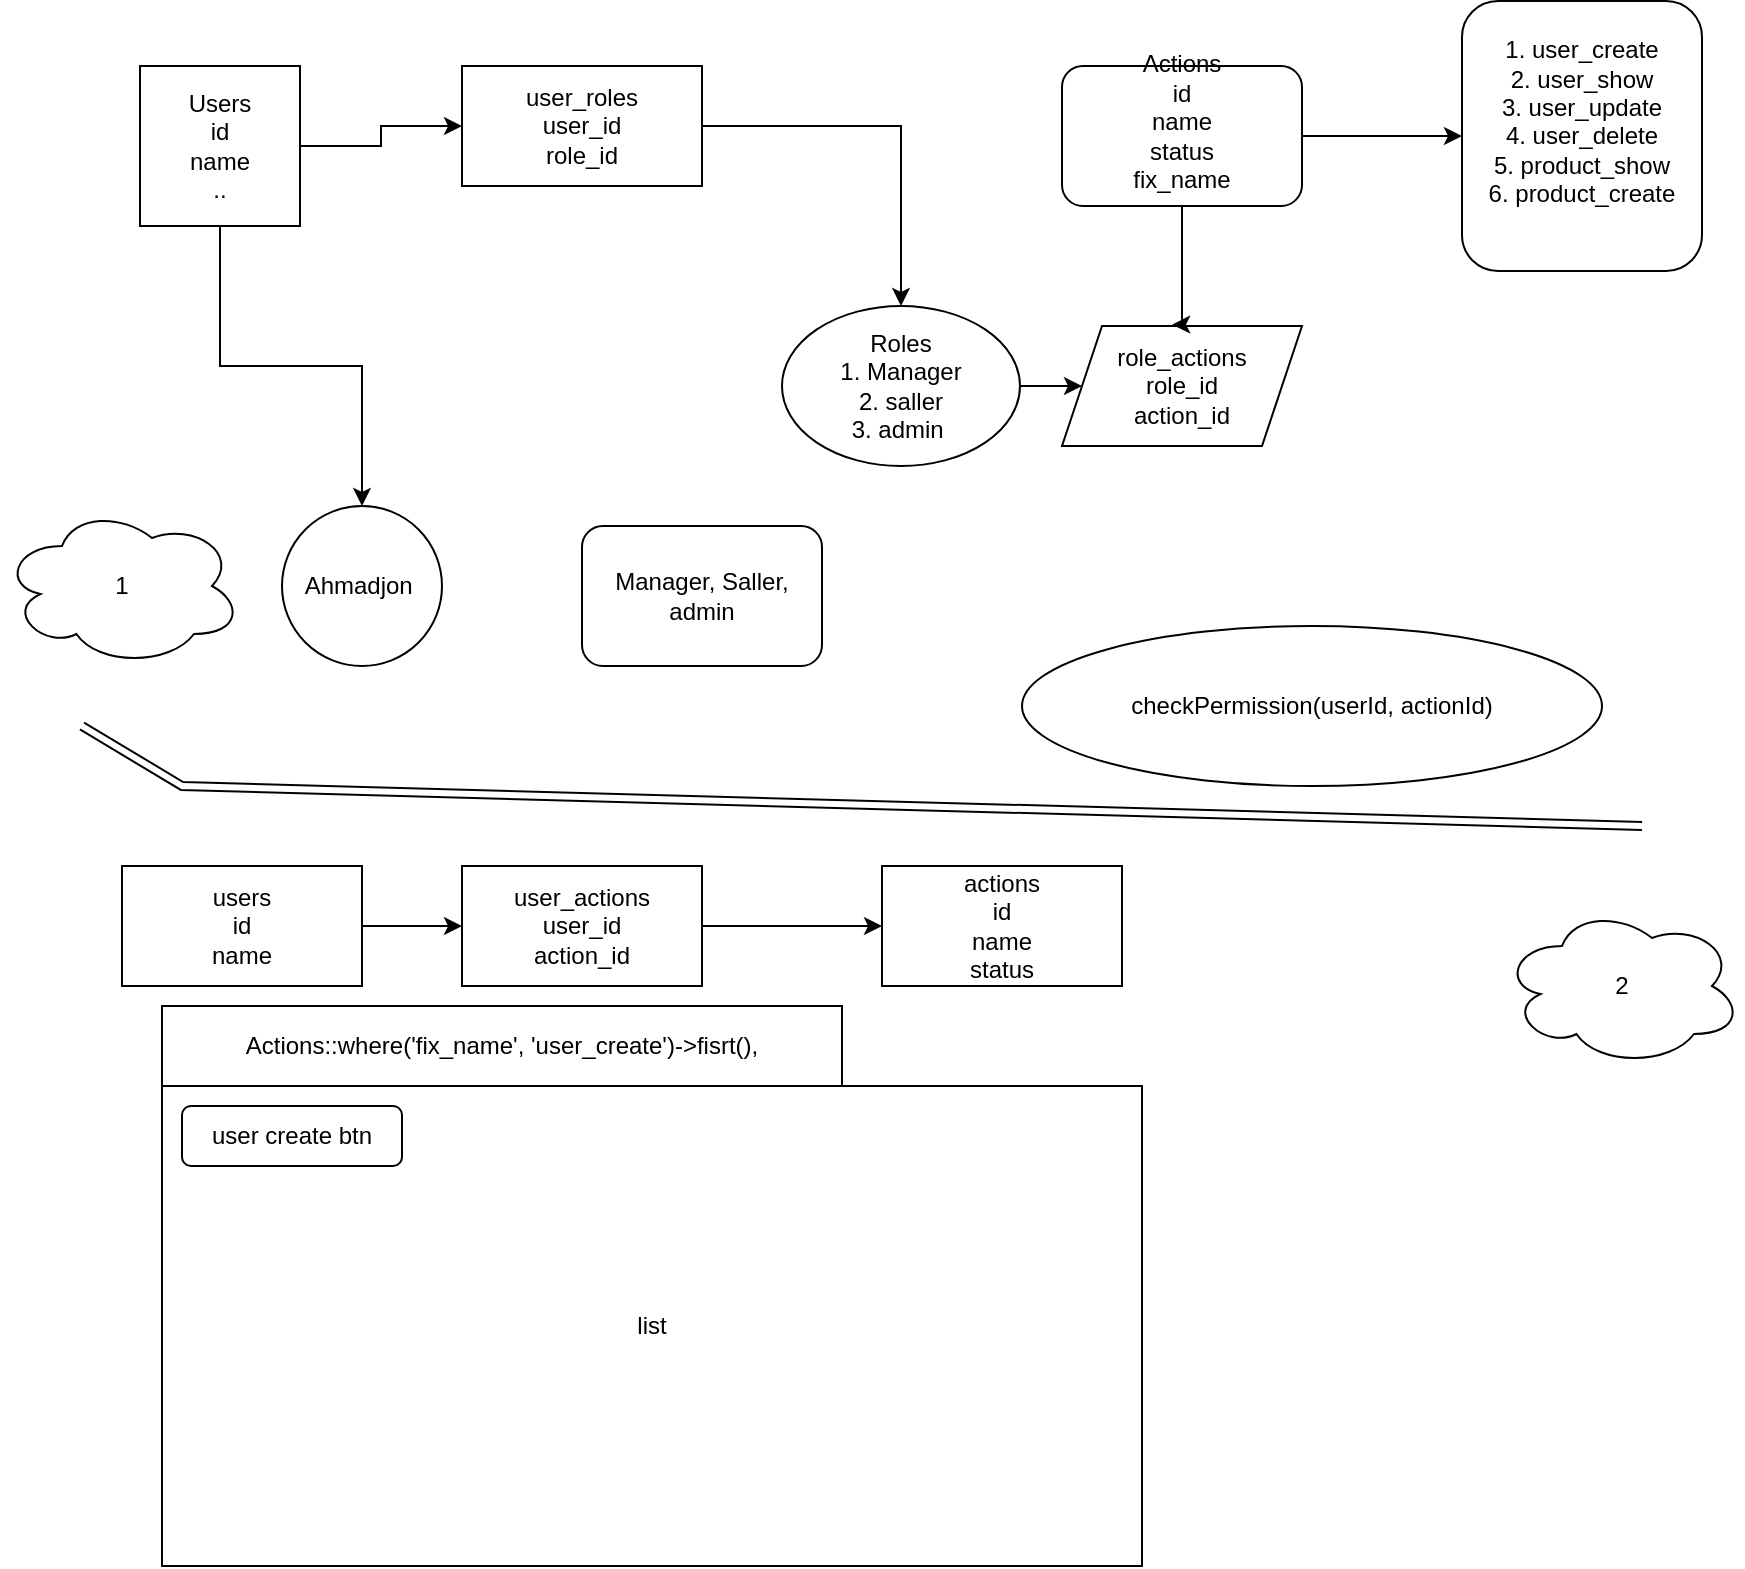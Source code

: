 <mxfile version="26.0.1">
  <diagram name="Page-1" id="4TYoOH2MZcHB2z9IeNXC">
    <mxGraphModel dx="1195" dy="628" grid="1" gridSize="10" guides="1" tooltips="1" connect="1" arrows="1" fold="1" page="1" pageScale="1" pageWidth="850" pageHeight="1100" math="0" shadow="0">
      <root>
        <mxCell id="0" />
        <mxCell id="1" parent="0" />
        <mxCell id="je8LePJcD0CCp7NrXrpy-6" style="edgeStyle=orthogonalEdgeStyle;rounded=0;orthogonalLoop=1;jettySize=auto;html=1;" edge="1" parent="1" source="je8LePJcD0CCp7NrXrpy-1" target="je8LePJcD0CCp7NrXrpy-4">
          <mxGeometry relative="1" as="geometry" />
        </mxCell>
        <mxCell id="je8LePJcD0CCp7NrXrpy-10" style="edgeStyle=orthogonalEdgeStyle;rounded=0;orthogonalLoop=1;jettySize=auto;html=1;" edge="1" parent="1" source="je8LePJcD0CCp7NrXrpy-1" target="je8LePJcD0CCp7NrXrpy-7">
          <mxGeometry relative="1" as="geometry" />
        </mxCell>
        <mxCell id="je8LePJcD0CCp7NrXrpy-1" value="Users&lt;div&gt;id&lt;div&gt;name&lt;/div&gt;&lt;div&gt;..&lt;/div&gt;&lt;/div&gt;" style="whiteSpace=wrap;html=1;aspect=fixed;" vertex="1" parent="1">
          <mxGeometry x="69" y="50" width="80" height="80" as="geometry" />
        </mxCell>
        <mxCell id="je8LePJcD0CCp7NrXrpy-9" value="" style="edgeStyle=orthogonalEdgeStyle;rounded=0;orthogonalLoop=1;jettySize=auto;html=1;" edge="1" parent="1" source="je8LePJcD0CCp7NrXrpy-2" target="je8LePJcD0CCp7NrXrpy-8">
          <mxGeometry relative="1" as="geometry" />
        </mxCell>
        <mxCell id="je8LePJcD0CCp7NrXrpy-2" value="&lt;div&gt;Actions&lt;/div&gt;&lt;div&gt;id&lt;/div&gt;name&lt;div&gt;status&lt;br&gt;fix_name&lt;/div&gt;&lt;div&gt;&lt;br&gt;&lt;/div&gt;" style="rounded=1;whiteSpace=wrap;html=1;" vertex="1" parent="1">
          <mxGeometry x="530" y="50" width="120" height="70" as="geometry" />
        </mxCell>
        <mxCell id="je8LePJcD0CCp7NrXrpy-18" style="edgeStyle=orthogonalEdgeStyle;rounded=0;orthogonalLoop=1;jettySize=auto;html=1;" edge="1" parent="1" source="je8LePJcD0CCp7NrXrpy-4" target="je8LePJcD0CCp7NrXrpy-12">
          <mxGeometry relative="1" as="geometry" />
        </mxCell>
        <mxCell id="je8LePJcD0CCp7NrXrpy-4" value="user_role&lt;span style=&quot;background-color: transparent; color: light-dark(rgb(0, 0, 0), rgb(255, 255, 255));&quot;&gt;s&lt;/span&gt;&lt;div&gt;user_id&lt;br&gt;role_id&lt;/div&gt;" style="rounded=0;whiteSpace=wrap;html=1;" vertex="1" parent="1">
          <mxGeometry x="230" y="50" width="120" height="60" as="geometry" />
        </mxCell>
        <mxCell id="je8LePJcD0CCp7NrXrpy-7" value="Ahmadjon&amp;nbsp;" style="ellipse;whiteSpace=wrap;html=1;aspect=fixed;" vertex="1" parent="1">
          <mxGeometry x="140" y="270" width="80" height="80" as="geometry" />
        </mxCell>
        <mxCell id="je8LePJcD0CCp7NrXrpy-8" value="1. user_create&lt;div&gt;&lt;span style=&quot;background-color: transparent; color: light-dark(rgb(0, 0, 0), rgb(255, 255, 255));&quot;&gt;2. user_show&lt;/span&gt;&lt;/div&gt;&lt;div&gt;&lt;span style=&quot;background-color: transparent; color: light-dark(rgb(0, 0, 0), rgb(255, 255, 255));&quot;&gt;3. user_update&lt;/span&gt;&lt;div&gt;4. user_delete&lt;br&gt;5. product_show&lt;br&gt;6. product_create&lt;/div&gt;&lt;/div&gt;&lt;div&gt;&lt;br&gt;&lt;/div&gt;" style="rounded=1;whiteSpace=wrap;html=1;" vertex="1" parent="1">
          <mxGeometry x="730" y="17.5" width="120" height="135" as="geometry" />
        </mxCell>
        <mxCell id="je8LePJcD0CCp7NrXrpy-16" style="edgeStyle=orthogonalEdgeStyle;rounded=0;orthogonalLoop=1;jettySize=auto;html=1;entryX=0;entryY=0.5;entryDx=0;entryDy=0;" edge="1" parent="1" source="je8LePJcD0CCp7NrXrpy-12" target="je8LePJcD0CCp7NrXrpy-15">
          <mxGeometry relative="1" as="geometry" />
        </mxCell>
        <mxCell id="je8LePJcD0CCp7NrXrpy-12" value="Roles&lt;br&gt;1. Manager&lt;br&gt;2. saller&lt;br&gt;3. admin&amp;nbsp;" style="ellipse;whiteSpace=wrap;html=1;" vertex="1" parent="1">
          <mxGeometry x="390" y="170" width="119" height="80" as="geometry" />
        </mxCell>
        <mxCell id="je8LePJcD0CCp7NrXrpy-13" value="Manager, Saller, admin" style="rounded=1;whiteSpace=wrap;html=1;" vertex="1" parent="1">
          <mxGeometry x="290" y="280" width="120" height="70" as="geometry" />
        </mxCell>
        <mxCell id="je8LePJcD0CCp7NrXrpy-15" value="role_actions&lt;div&gt;role_id&lt;br&gt;action_id&lt;/div&gt;" style="shape=parallelogram;perimeter=parallelogramPerimeter;whiteSpace=wrap;html=1;fixedSize=1;" vertex="1" parent="1">
          <mxGeometry x="530" y="180" width="120" height="60" as="geometry" />
        </mxCell>
        <mxCell id="je8LePJcD0CCp7NrXrpy-17" style="edgeStyle=orthogonalEdgeStyle;rounded=0;orthogonalLoop=1;jettySize=auto;html=1;entryX=0.459;entryY=-0.011;entryDx=0;entryDy=0;entryPerimeter=0;" edge="1" parent="1" source="je8LePJcD0CCp7NrXrpy-2" target="je8LePJcD0CCp7NrXrpy-15">
          <mxGeometry relative="1" as="geometry">
            <Array as="points">
              <mxPoint x="590" y="179" />
            </Array>
          </mxGeometry>
        </mxCell>
        <mxCell id="je8LePJcD0CCp7NrXrpy-19" value="checkPermission(userId, actionId)" style="ellipse;whiteSpace=wrap;html=1;" vertex="1" parent="1">
          <mxGeometry x="510" y="330" width="290" height="80" as="geometry" />
        </mxCell>
        <mxCell id="je8LePJcD0CCp7NrXrpy-22" style="edgeStyle=orthogonalEdgeStyle;rounded=0;orthogonalLoop=1;jettySize=auto;html=1;entryX=0;entryY=0.5;entryDx=0;entryDy=0;" edge="1" parent="1" source="je8LePJcD0CCp7NrXrpy-20" target="je8LePJcD0CCp7NrXrpy-21">
          <mxGeometry relative="1" as="geometry">
            <mxPoint x="200" y="480" as="targetPoint" />
          </mxGeometry>
        </mxCell>
        <mxCell id="je8LePJcD0CCp7NrXrpy-20" value="users&lt;br&gt;id&lt;br&gt;name" style="whiteSpace=wrap;html=1;" vertex="1" parent="1">
          <mxGeometry x="60" y="450" width="120" height="60" as="geometry" />
        </mxCell>
        <mxCell id="je8LePJcD0CCp7NrXrpy-24" value="" style="edgeStyle=orthogonalEdgeStyle;rounded=0;orthogonalLoop=1;jettySize=auto;html=1;" edge="1" parent="1" source="je8LePJcD0CCp7NrXrpy-21" target="je8LePJcD0CCp7NrXrpy-23">
          <mxGeometry relative="1" as="geometry" />
        </mxCell>
        <mxCell id="je8LePJcD0CCp7NrXrpy-21" value="user_actions&lt;br&gt;user_id&lt;br&gt;action_id" style="whiteSpace=wrap;html=1;" vertex="1" parent="1">
          <mxGeometry x="230" y="450" width="120" height="60" as="geometry" />
        </mxCell>
        <mxCell id="je8LePJcD0CCp7NrXrpy-23" value="actions&lt;div&gt;id&lt;br&gt;name&lt;br&gt;status&lt;/div&gt;" style="whiteSpace=wrap;html=1;" vertex="1" parent="1">
          <mxGeometry x="440" y="450" width="120" height="60" as="geometry" />
        </mxCell>
        <mxCell id="je8LePJcD0CCp7NrXrpy-27" value="&lt;div&gt;list&lt;/div&gt;" style="rounded=0;whiteSpace=wrap;html=1;" vertex="1" parent="1">
          <mxGeometry x="80" y="560" width="490" height="240" as="geometry" />
        </mxCell>
        <mxCell id="je8LePJcD0CCp7NrXrpy-28" value="user create btn" style="rounded=1;whiteSpace=wrap;html=1;" vertex="1" parent="1">
          <mxGeometry x="90" y="570" width="110" height="30" as="geometry" />
        </mxCell>
        <mxCell id="je8LePJcD0CCp7NrXrpy-29" value="Actions::where(&#39;fix_name&#39;, &#39;user_create&#39;)-&amp;gt;fisrt()," style="whiteSpace=wrap;html=1;" vertex="1" parent="1">
          <mxGeometry x="80" y="520" width="340" height="40" as="geometry" />
        </mxCell>
        <mxCell id="je8LePJcD0CCp7NrXrpy-31" value="" style="shape=link;html=1;rounded=0;" edge="1" parent="1">
          <mxGeometry width="100" relative="1" as="geometry">
            <mxPoint x="40" y="380" as="sourcePoint" />
            <mxPoint x="820" y="430" as="targetPoint" />
            <Array as="points">
              <mxPoint x="90" y="410" />
            </Array>
          </mxGeometry>
        </mxCell>
        <mxCell id="je8LePJcD0CCp7NrXrpy-33" value="1" style="ellipse;shape=cloud;whiteSpace=wrap;html=1;" vertex="1" parent="1">
          <mxGeometry y="270" width="120" height="80" as="geometry" />
        </mxCell>
        <mxCell id="je8LePJcD0CCp7NrXrpy-34" value="2" style="ellipse;shape=cloud;whiteSpace=wrap;html=1;" vertex="1" parent="1">
          <mxGeometry x="750" y="470" width="120" height="80" as="geometry" />
        </mxCell>
      </root>
    </mxGraphModel>
  </diagram>
</mxfile>
